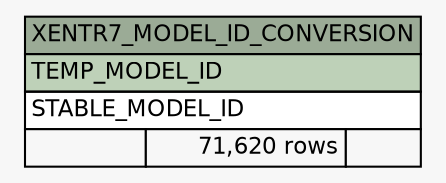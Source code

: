 // dot 2.38.0 on Windows 10 10.0
// SchemaSpy rev Unknown
digraph "XENTR7_MODEL_ID_CONVERSION" {
  graph [
    rankdir="RL"
    bgcolor="#f7f7f7"
    nodesep="0.18"
    ranksep="0.46"
    fontname="Helvetica"
    fontsize="11"
  ];
  node [
    fontname="Helvetica"
    fontsize="11"
    shape="plaintext"
  ];
  edge [
    arrowsize="0.8"
  ];
  "XENTR7_MODEL_ID_CONVERSION" [
    label=<
    <TABLE BORDER="0" CELLBORDER="1" CELLSPACING="0" BGCOLOR="#ffffff">
      <TR><TD COLSPAN="3" BGCOLOR="#9bab96" ALIGN="CENTER">XENTR7_MODEL_ID_CONVERSION</TD></TR>
      <TR><TD PORT="TEMP_MODEL_ID" COLSPAN="3" BGCOLOR="#bed1b8" ALIGN="LEFT">TEMP_MODEL_ID</TD></TR>
      <TR><TD PORT="STABLE_MODEL_ID" COLSPAN="3" ALIGN="LEFT">STABLE_MODEL_ID</TD></TR>
      <TR><TD ALIGN="LEFT" BGCOLOR="#f7f7f7">  </TD><TD ALIGN="RIGHT" BGCOLOR="#f7f7f7">71,620 rows</TD><TD ALIGN="RIGHT" BGCOLOR="#f7f7f7">  </TD></TR>
    </TABLE>>
    URL="tables/XENTR7_MODEL_ID_CONVERSION.html"
    tooltip="XENTR7_MODEL_ID_CONVERSION"
  ];
}
